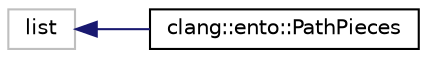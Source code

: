 digraph "Graphical Class Hierarchy"
{
 // LATEX_PDF_SIZE
  bgcolor="transparent";
  edge [fontname="Helvetica",fontsize="10",labelfontname="Helvetica",labelfontsize="10"];
  node [fontname="Helvetica",fontsize="10",shape=record];
  rankdir="LR";
  Node2716 [label="list",height=0.2,width=0.4,color="grey75",tooltip=" "];
  Node2716 -> Node0 [dir="back",color="midnightblue",fontsize="10",style="solid",fontname="Helvetica"];
  Node0 [label="clang::ento::PathPieces",height=0.2,width=0.4,color="black",URL="$classclang_1_1ento_1_1PathPieces.html",tooltip=" "];
}
